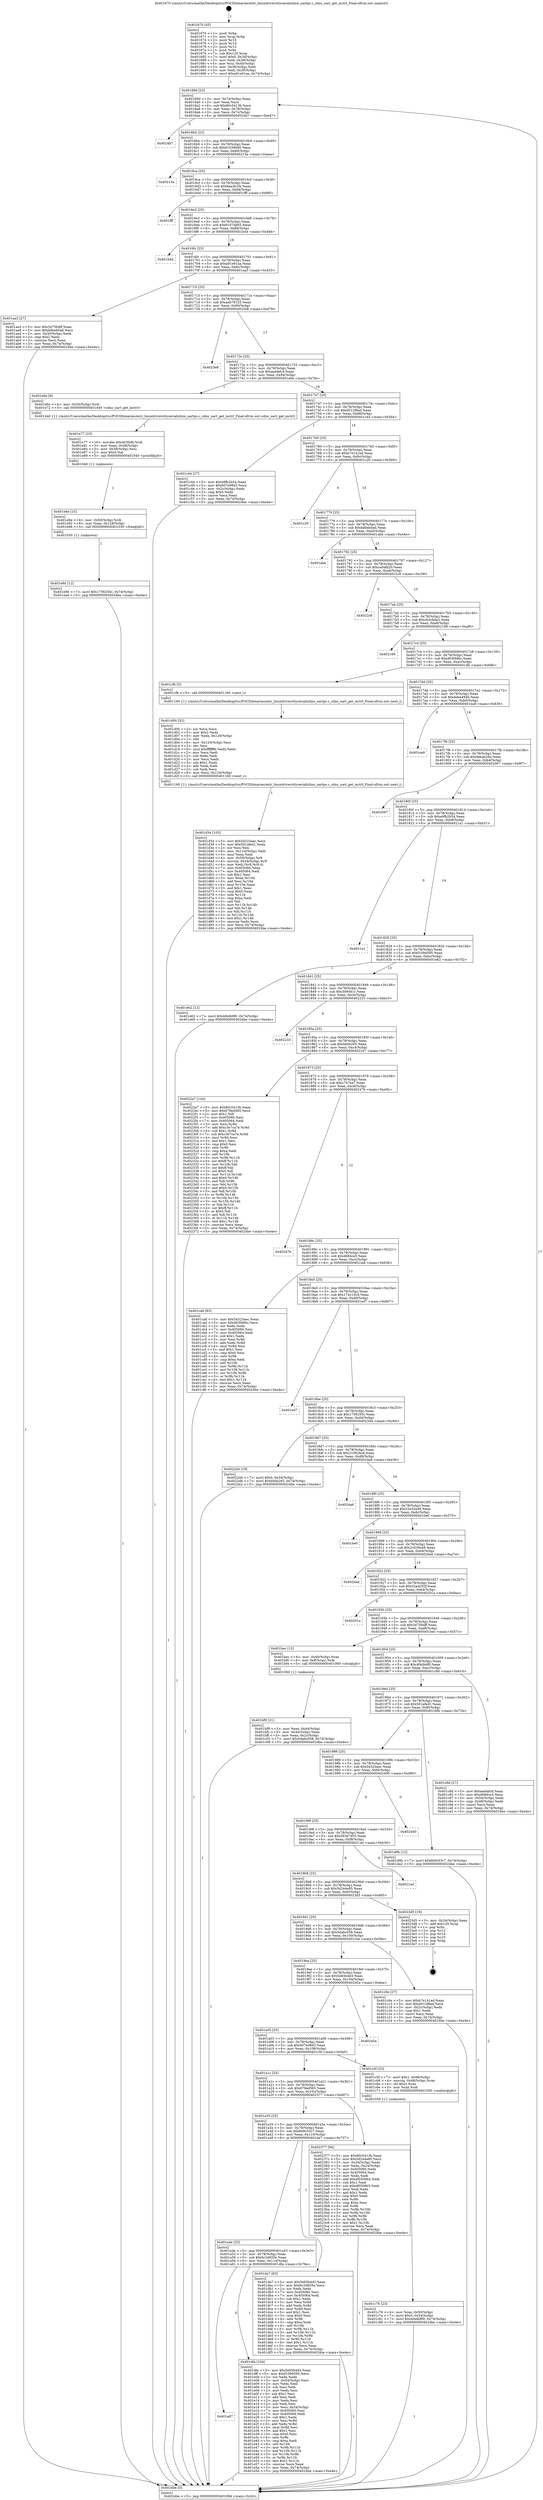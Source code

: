 digraph "0x401670" {
  label = "0x401670 (/mnt/c/Users/mathe/Desktop/tcc/POCII/binaries/extr_linuxdriversttyserialxilinx_uartps.c_cdns_uart_get_mctrl_Final-ollvm.out::main(0))"
  labelloc = "t"
  node[shape=record]

  Entry [label="",width=0.3,height=0.3,shape=circle,fillcolor=black,style=filled]
  "0x40169d" [label="{
     0x40169d [23]\l
     | [instrs]\l
     &nbsp;&nbsp;0x40169d \<+3\>: mov -0x74(%rbp),%eax\l
     &nbsp;&nbsp;0x4016a0 \<+2\>: mov %eax,%ecx\l
     &nbsp;&nbsp;0x4016a2 \<+6\>: sub $0x80c5413b,%ecx\l
     &nbsp;&nbsp;0x4016a8 \<+3\>: mov %eax,-0x78(%rbp)\l
     &nbsp;&nbsp;0x4016ab \<+3\>: mov %ecx,-0x7c(%rbp)\l
     &nbsp;&nbsp;0x4016ae \<+6\>: je 00000000004024b7 \<main+0xe47\>\l
  }"]
  "0x4024b7" [label="{
     0x4024b7\l
  }", style=dashed]
  "0x4016b4" [label="{
     0x4016b4 [22]\l
     | [instrs]\l
     &nbsp;&nbsp;0x4016b4 \<+5\>: jmp 00000000004016b9 \<main+0x49\>\l
     &nbsp;&nbsp;0x4016b9 \<+3\>: mov -0x78(%rbp),%eax\l
     &nbsp;&nbsp;0x4016bc \<+5\>: sub $0x810390d0,%eax\l
     &nbsp;&nbsp;0x4016c1 \<+3\>: mov %eax,-0x80(%rbp)\l
     &nbsp;&nbsp;0x4016c4 \<+6\>: je 000000000040215a \<main+0xaea\>\l
  }"]
  Exit [label="",width=0.3,height=0.3,shape=circle,fillcolor=black,style=filled,peripheries=2]
  "0x40215a" [label="{
     0x40215a\l
  }", style=dashed]
  "0x4016ca" [label="{
     0x4016ca [25]\l
     | [instrs]\l
     &nbsp;&nbsp;0x4016ca \<+5\>: jmp 00000000004016cf \<main+0x5f\>\l
     &nbsp;&nbsp;0x4016cf \<+3\>: mov -0x78(%rbp),%eax\l
     &nbsp;&nbsp;0x4016d2 \<+5\>: sub $0x8aa3b1fe,%eax\l
     &nbsp;&nbsp;0x4016d7 \<+6\>: mov %eax,-0x84(%rbp)\l
     &nbsp;&nbsp;0x4016dd \<+6\>: je 0000000000401fff \<main+0x98f\>\l
  }"]
  "0x401e9d" [label="{
     0x401e9d [12]\l
     | [instrs]\l
     &nbsp;&nbsp;0x401e9d \<+7\>: movl $0x1756250c,-0x74(%rbp)\l
     &nbsp;&nbsp;0x401ea4 \<+5\>: jmp 00000000004024be \<main+0xe4e\>\l
  }"]
  "0x401fff" [label="{
     0x401fff\l
  }", style=dashed]
  "0x4016e3" [label="{
     0x4016e3 [25]\l
     | [instrs]\l
     &nbsp;&nbsp;0x4016e3 \<+5\>: jmp 00000000004016e8 \<main+0x78\>\l
     &nbsp;&nbsp;0x4016e8 \<+3\>: mov -0x78(%rbp),%eax\l
     &nbsp;&nbsp;0x4016eb \<+5\>: sub $0x9107db65,%eax\l
     &nbsp;&nbsp;0x4016f0 \<+6\>: mov %eax,-0x88(%rbp)\l
     &nbsp;&nbsp;0x4016f6 \<+6\>: je 0000000000401b44 \<main+0x4d4\>\l
  }"]
  "0x401e8e" [label="{
     0x401e8e [15]\l
     | [instrs]\l
     &nbsp;&nbsp;0x401e8e \<+4\>: mov -0x50(%rbp),%rdi\l
     &nbsp;&nbsp;0x401e92 \<+6\>: mov %eax,-0x128(%rbp)\l
     &nbsp;&nbsp;0x401e98 \<+5\>: call 0000000000401030 \<free@plt\>\l
     | [calls]\l
     &nbsp;&nbsp;0x401030 \{1\} (unknown)\l
  }"]
  "0x401b44" [label="{
     0x401b44\l
  }", style=dashed]
  "0x4016fc" [label="{
     0x4016fc [25]\l
     | [instrs]\l
     &nbsp;&nbsp;0x4016fc \<+5\>: jmp 0000000000401701 \<main+0x91\>\l
     &nbsp;&nbsp;0x401701 \<+3\>: mov -0x78(%rbp),%eax\l
     &nbsp;&nbsp;0x401704 \<+5\>: sub $0xa91e91aa,%eax\l
     &nbsp;&nbsp;0x401709 \<+6\>: mov %eax,-0x8c(%rbp)\l
     &nbsp;&nbsp;0x40170f \<+6\>: je 0000000000401aa3 \<main+0x433\>\l
  }"]
  "0x401e77" [label="{
     0x401e77 [23]\l
     | [instrs]\l
     &nbsp;&nbsp;0x401e77 \<+10\>: movabs $0x4030d6,%rdi\l
     &nbsp;&nbsp;0x401e81 \<+3\>: mov %eax,-0x58(%rbp)\l
     &nbsp;&nbsp;0x401e84 \<+3\>: mov -0x58(%rbp),%esi\l
     &nbsp;&nbsp;0x401e87 \<+2\>: mov $0x0,%al\l
     &nbsp;&nbsp;0x401e89 \<+5\>: call 0000000000401040 \<printf@plt\>\l
     | [calls]\l
     &nbsp;&nbsp;0x401040 \{1\} (unknown)\l
  }"]
  "0x401aa3" [label="{
     0x401aa3 [27]\l
     | [instrs]\l
     &nbsp;&nbsp;0x401aa3 \<+5\>: mov $0x347564ff,%eax\l
     &nbsp;&nbsp;0x401aa8 \<+5\>: mov $0xbdbeb0ad,%ecx\l
     &nbsp;&nbsp;0x401aad \<+3\>: mov -0x30(%rbp),%edx\l
     &nbsp;&nbsp;0x401ab0 \<+3\>: cmp $0x2,%edx\l
     &nbsp;&nbsp;0x401ab3 \<+3\>: cmovne %ecx,%eax\l
     &nbsp;&nbsp;0x401ab6 \<+3\>: mov %eax,-0x74(%rbp)\l
     &nbsp;&nbsp;0x401ab9 \<+5\>: jmp 00000000004024be \<main+0xe4e\>\l
  }"]
  "0x401715" [label="{
     0x401715 [25]\l
     | [instrs]\l
     &nbsp;&nbsp;0x401715 \<+5\>: jmp 000000000040171a \<main+0xaa\>\l
     &nbsp;&nbsp;0x40171a \<+3\>: mov -0x78(%rbp),%eax\l
     &nbsp;&nbsp;0x40171d \<+5\>: sub $0xaeb79125,%eax\l
     &nbsp;&nbsp;0x401722 \<+6\>: mov %eax,-0x90(%rbp)\l
     &nbsp;&nbsp;0x401728 \<+6\>: je 00000000004023e8 \<main+0xd78\>\l
  }"]
  "0x4024be" [label="{
     0x4024be [5]\l
     | [instrs]\l
     &nbsp;&nbsp;0x4024be \<+5\>: jmp 000000000040169d \<main+0x2d\>\l
  }"]
  "0x401670" [label="{
     0x401670 [45]\l
     | [instrs]\l
     &nbsp;&nbsp;0x401670 \<+1\>: push %rbp\l
     &nbsp;&nbsp;0x401671 \<+3\>: mov %rsp,%rbp\l
     &nbsp;&nbsp;0x401674 \<+2\>: push %r15\l
     &nbsp;&nbsp;0x401676 \<+2\>: push %r14\l
     &nbsp;&nbsp;0x401678 \<+2\>: push %r12\l
     &nbsp;&nbsp;0x40167a \<+1\>: push %rbx\l
     &nbsp;&nbsp;0x40167b \<+7\>: sub $0x120,%rsp\l
     &nbsp;&nbsp;0x401682 \<+7\>: movl $0x0,-0x34(%rbp)\l
     &nbsp;&nbsp;0x401689 \<+3\>: mov %edi,-0x38(%rbp)\l
     &nbsp;&nbsp;0x40168c \<+4\>: mov %rsi,-0x40(%rbp)\l
     &nbsp;&nbsp;0x401690 \<+3\>: mov -0x38(%rbp),%edi\l
     &nbsp;&nbsp;0x401693 \<+3\>: mov %edi,-0x30(%rbp)\l
     &nbsp;&nbsp;0x401696 \<+7\>: movl $0xa91e91aa,-0x74(%rbp)\l
  }"]
  "0x401a67" [label="{
     0x401a67\l
  }", style=dashed]
  "0x4023e8" [label="{
     0x4023e8\l
  }", style=dashed]
  "0x40172e" [label="{
     0x40172e [25]\l
     | [instrs]\l
     &nbsp;&nbsp;0x40172e \<+5\>: jmp 0000000000401733 \<main+0xc3\>\l
     &nbsp;&nbsp;0x401733 \<+3\>: mov -0x78(%rbp),%eax\l
     &nbsp;&nbsp;0x401736 \<+5\>: sub $0xaeefafcd,%eax\l
     &nbsp;&nbsp;0x40173b \<+6\>: mov %eax,-0x94(%rbp)\l
     &nbsp;&nbsp;0x401741 \<+6\>: je 0000000000401e6e \<main+0x7fe\>\l
  }"]
  "0x401dfa" [label="{
     0x401dfa [104]\l
     | [instrs]\l
     &nbsp;&nbsp;0x401dfa \<+5\>: mov $0x5e93b4d3,%eax\l
     &nbsp;&nbsp;0x401dff \<+5\>: mov $0xf1094595,%ecx\l
     &nbsp;&nbsp;0x401e04 \<+2\>: xor %edx,%edx\l
     &nbsp;&nbsp;0x401e06 \<+3\>: mov -0x54(%rbp),%esi\l
     &nbsp;&nbsp;0x401e09 \<+2\>: mov %edx,%edi\l
     &nbsp;&nbsp;0x401e0b \<+2\>: sub %esi,%edi\l
     &nbsp;&nbsp;0x401e0d \<+2\>: mov %edx,%esi\l
     &nbsp;&nbsp;0x401e0f \<+3\>: sub $0x1,%esi\l
     &nbsp;&nbsp;0x401e12 \<+2\>: add %esi,%edi\l
     &nbsp;&nbsp;0x401e14 \<+2\>: mov %edx,%esi\l
     &nbsp;&nbsp;0x401e16 \<+2\>: sub %edi,%esi\l
     &nbsp;&nbsp;0x401e18 \<+3\>: mov %esi,-0x54(%rbp)\l
     &nbsp;&nbsp;0x401e1b \<+7\>: mov 0x405060,%esi\l
     &nbsp;&nbsp;0x401e22 \<+7\>: mov 0x405064,%edi\l
     &nbsp;&nbsp;0x401e29 \<+3\>: sub $0x1,%edx\l
     &nbsp;&nbsp;0x401e2c \<+3\>: mov %esi,%r8d\l
     &nbsp;&nbsp;0x401e2f \<+3\>: add %edx,%r8d\l
     &nbsp;&nbsp;0x401e32 \<+4\>: imul %r8d,%esi\l
     &nbsp;&nbsp;0x401e36 \<+3\>: and $0x1,%esi\l
     &nbsp;&nbsp;0x401e39 \<+3\>: cmp $0x0,%esi\l
     &nbsp;&nbsp;0x401e3c \<+4\>: sete %r9b\l
     &nbsp;&nbsp;0x401e40 \<+3\>: cmp $0xa,%edi\l
     &nbsp;&nbsp;0x401e43 \<+4\>: setl %r10b\l
     &nbsp;&nbsp;0x401e47 \<+3\>: mov %r9b,%r11b\l
     &nbsp;&nbsp;0x401e4a \<+3\>: and %r10b,%r11b\l
     &nbsp;&nbsp;0x401e4d \<+3\>: xor %r10b,%r9b\l
     &nbsp;&nbsp;0x401e50 \<+3\>: or %r9b,%r11b\l
     &nbsp;&nbsp;0x401e53 \<+4\>: test $0x1,%r11b\l
     &nbsp;&nbsp;0x401e57 \<+3\>: cmovne %ecx,%eax\l
     &nbsp;&nbsp;0x401e5a \<+3\>: mov %eax,-0x74(%rbp)\l
     &nbsp;&nbsp;0x401e5d \<+5\>: jmp 00000000004024be \<main+0xe4e\>\l
  }"]
  "0x401e6e" [label="{
     0x401e6e [9]\l
     | [instrs]\l
     &nbsp;&nbsp;0x401e6e \<+4\>: mov -0x50(%rbp),%rdi\l
     &nbsp;&nbsp;0x401e72 \<+5\>: call 0000000000401440 \<cdns_uart_get_mctrl\>\l
     | [calls]\l
     &nbsp;&nbsp;0x401440 \{1\} (/mnt/c/Users/mathe/Desktop/tcc/POCII/binaries/extr_linuxdriversttyserialxilinx_uartps.c_cdns_uart_get_mctrl_Final-ollvm.out::cdns_uart_get_mctrl)\l
  }"]
  "0x401747" [label="{
     0x401747 [25]\l
     | [instrs]\l
     &nbsp;&nbsp;0x401747 \<+5\>: jmp 000000000040174c \<main+0xdc\>\l
     &nbsp;&nbsp;0x40174c \<+3\>: mov -0x78(%rbp),%eax\l
     &nbsp;&nbsp;0x40174f \<+5\>: sub $0xb012f8ad,%eax\l
     &nbsp;&nbsp;0x401754 \<+6\>: mov %eax,-0x98(%rbp)\l
     &nbsp;&nbsp;0x40175a \<+6\>: je 0000000000401c44 \<main+0x5d4\>\l
  }"]
  "0x401a4e" [label="{
     0x401a4e [25]\l
     | [instrs]\l
     &nbsp;&nbsp;0x401a4e \<+5\>: jmp 0000000000401a53 \<main+0x3e3\>\l
     &nbsp;&nbsp;0x401a53 \<+3\>: mov -0x78(%rbp),%eax\l
     &nbsp;&nbsp;0x401a56 \<+5\>: sub $0x6c2d655e,%eax\l
     &nbsp;&nbsp;0x401a5b \<+6\>: mov %eax,-0x114(%rbp)\l
     &nbsp;&nbsp;0x401a61 \<+6\>: je 0000000000401dfa \<main+0x78a\>\l
  }"]
  "0x401c44" [label="{
     0x401c44 [27]\l
     | [instrs]\l
     &nbsp;&nbsp;0x401c44 \<+5\>: mov $0xe9fb2b54,%eax\l
     &nbsp;&nbsp;0x401c49 \<+5\>: mov $0x607e08d3,%ecx\l
     &nbsp;&nbsp;0x401c4e \<+3\>: mov -0x2c(%rbp),%edx\l
     &nbsp;&nbsp;0x401c51 \<+3\>: cmp $0x0,%edx\l
     &nbsp;&nbsp;0x401c54 \<+3\>: cmove %ecx,%eax\l
     &nbsp;&nbsp;0x401c57 \<+3\>: mov %eax,-0x74(%rbp)\l
     &nbsp;&nbsp;0x401c5a \<+5\>: jmp 00000000004024be \<main+0xe4e\>\l
  }"]
  "0x401760" [label="{
     0x401760 [25]\l
     | [instrs]\l
     &nbsp;&nbsp;0x401760 \<+5\>: jmp 0000000000401765 \<main+0xf5\>\l
     &nbsp;&nbsp;0x401765 \<+3\>: mov -0x78(%rbp),%eax\l
     &nbsp;&nbsp;0x401768 \<+5\>: sub $0xb7e141ed,%eax\l
     &nbsp;&nbsp;0x40176d \<+6\>: mov %eax,-0x9c(%rbp)\l
     &nbsp;&nbsp;0x401773 \<+6\>: je 0000000000401c29 \<main+0x5b9\>\l
  }"]
  "0x401da7" [label="{
     0x401da7 [83]\l
     | [instrs]\l
     &nbsp;&nbsp;0x401da7 \<+5\>: mov $0x5e93b4d3,%eax\l
     &nbsp;&nbsp;0x401dac \<+5\>: mov $0x6c2d655e,%ecx\l
     &nbsp;&nbsp;0x401db1 \<+2\>: xor %edx,%edx\l
     &nbsp;&nbsp;0x401db3 \<+7\>: mov 0x405060,%esi\l
     &nbsp;&nbsp;0x401dba \<+7\>: mov 0x405064,%edi\l
     &nbsp;&nbsp;0x401dc1 \<+3\>: sub $0x1,%edx\l
     &nbsp;&nbsp;0x401dc4 \<+3\>: mov %esi,%r8d\l
     &nbsp;&nbsp;0x401dc7 \<+3\>: add %edx,%r8d\l
     &nbsp;&nbsp;0x401dca \<+4\>: imul %r8d,%esi\l
     &nbsp;&nbsp;0x401dce \<+3\>: and $0x1,%esi\l
     &nbsp;&nbsp;0x401dd1 \<+3\>: cmp $0x0,%esi\l
     &nbsp;&nbsp;0x401dd4 \<+4\>: sete %r9b\l
     &nbsp;&nbsp;0x401dd8 \<+3\>: cmp $0xa,%edi\l
     &nbsp;&nbsp;0x401ddb \<+4\>: setl %r10b\l
     &nbsp;&nbsp;0x401ddf \<+3\>: mov %r9b,%r11b\l
     &nbsp;&nbsp;0x401de2 \<+3\>: and %r10b,%r11b\l
     &nbsp;&nbsp;0x401de5 \<+3\>: xor %r10b,%r9b\l
     &nbsp;&nbsp;0x401de8 \<+3\>: or %r9b,%r11b\l
     &nbsp;&nbsp;0x401deb \<+4\>: test $0x1,%r11b\l
     &nbsp;&nbsp;0x401def \<+3\>: cmovne %ecx,%eax\l
     &nbsp;&nbsp;0x401df2 \<+3\>: mov %eax,-0x74(%rbp)\l
     &nbsp;&nbsp;0x401df5 \<+5\>: jmp 00000000004024be \<main+0xe4e\>\l
  }"]
  "0x401c29" [label="{
     0x401c29\l
  }", style=dashed]
  "0x401779" [label="{
     0x401779 [25]\l
     | [instrs]\l
     &nbsp;&nbsp;0x401779 \<+5\>: jmp 000000000040177e \<main+0x10e\>\l
     &nbsp;&nbsp;0x40177e \<+3\>: mov -0x78(%rbp),%eax\l
     &nbsp;&nbsp;0x401781 \<+5\>: sub $0xbdbeb0ad,%eax\l
     &nbsp;&nbsp;0x401786 \<+6\>: mov %eax,-0xa0(%rbp)\l
     &nbsp;&nbsp;0x40178c \<+6\>: je 0000000000401abe \<main+0x44e\>\l
  }"]
  "0x401a35" [label="{
     0x401a35 [25]\l
     | [instrs]\l
     &nbsp;&nbsp;0x401a35 \<+5\>: jmp 0000000000401a3a \<main+0x3ca\>\l
     &nbsp;&nbsp;0x401a3a \<+3\>: mov -0x78(%rbp),%eax\l
     &nbsp;&nbsp;0x401a3d \<+5\>: sub $0x6b9c53c7,%eax\l
     &nbsp;&nbsp;0x401a42 \<+6\>: mov %eax,-0x110(%rbp)\l
     &nbsp;&nbsp;0x401a48 \<+6\>: je 0000000000401da7 \<main+0x737\>\l
  }"]
  "0x401abe" [label="{
     0x401abe\l
  }", style=dashed]
  "0x401792" [label="{
     0x401792 [25]\l
     | [instrs]\l
     &nbsp;&nbsp;0x401792 \<+5\>: jmp 0000000000401797 \<main+0x127\>\l
     &nbsp;&nbsp;0x401797 \<+3\>: mov -0x78(%rbp),%eax\l
     &nbsp;&nbsp;0x40179a \<+5\>: sub $0xca0afb20,%eax\l
     &nbsp;&nbsp;0x40179f \<+6\>: mov %eax,-0xa4(%rbp)\l
     &nbsp;&nbsp;0x4017a5 \<+6\>: je 00000000004022c8 \<main+0xc58\>\l
  }"]
  "0x402377" [label="{
     0x402377 [94]\l
     | [instrs]\l
     &nbsp;&nbsp;0x402377 \<+5\>: mov $0x80c5413b,%eax\l
     &nbsp;&nbsp;0x40237c \<+5\>: mov $0x5d244e85,%ecx\l
     &nbsp;&nbsp;0x402381 \<+3\>: mov -0x34(%rbp),%edx\l
     &nbsp;&nbsp;0x402384 \<+3\>: mov %edx,-0x24(%rbp)\l
     &nbsp;&nbsp;0x402387 \<+7\>: mov 0x405060,%edx\l
     &nbsp;&nbsp;0x40238e \<+7\>: mov 0x405064,%esi\l
     &nbsp;&nbsp;0x402395 \<+2\>: mov %edx,%edi\l
     &nbsp;&nbsp;0x402397 \<+6\>: add $0xef0509b5,%edi\l
     &nbsp;&nbsp;0x40239d \<+3\>: sub $0x1,%edi\l
     &nbsp;&nbsp;0x4023a0 \<+6\>: sub $0xef0509b5,%edi\l
     &nbsp;&nbsp;0x4023a6 \<+3\>: imul %edi,%edx\l
     &nbsp;&nbsp;0x4023a9 \<+3\>: and $0x1,%edx\l
     &nbsp;&nbsp;0x4023ac \<+3\>: cmp $0x0,%edx\l
     &nbsp;&nbsp;0x4023af \<+4\>: sete %r8b\l
     &nbsp;&nbsp;0x4023b3 \<+3\>: cmp $0xa,%esi\l
     &nbsp;&nbsp;0x4023b6 \<+4\>: setl %r9b\l
     &nbsp;&nbsp;0x4023ba \<+3\>: mov %r8b,%r10b\l
     &nbsp;&nbsp;0x4023bd \<+3\>: and %r9b,%r10b\l
     &nbsp;&nbsp;0x4023c0 \<+3\>: xor %r9b,%r8b\l
     &nbsp;&nbsp;0x4023c3 \<+3\>: or %r8b,%r10b\l
     &nbsp;&nbsp;0x4023c6 \<+4\>: test $0x1,%r10b\l
     &nbsp;&nbsp;0x4023ca \<+3\>: cmovne %ecx,%eax\l
     &nbsp;&nbsp;0x4023cd \<+3\>: mov %eax,-0x74(%rbp)\l
     &nbsp;&nbsp;0x4023d0 \<+5\>: jmp 00000000004024be \<main+0xe4e\>\l
  }"]
  "0x4022c8" [label="{
     0x4022c8\l
  }", style=dashed]
  "0x4017ab" [label="{
     0x4017ab [25]\l
     | [instrs]\l
     &nbsp;&nbsp;0x4017ab \<+5\>: jmp 00000000004017b0 \<main+0x140\>\l
     &nbsp;&nbsp;0x4017b0 \<+3\>: mov -0x78(%rbp),%eax\l
     &nbsp;&nbsp;0x4017b3 \<+5\>: sub $0xcb3cbda3,%eax\l
     &nbsp;&nbsp;0x4017b8 \<+6\>: mov %eax,-0xa8(%rbp)\l
     &nbsp;&nbsp;0x4017be \<+6\>: je 0000000000402166 \<main+0xaf6\>\l
  }"]
  "0x401d34" [label="{
     0x401d34 [103]\l
     | [instrs]\l
     &nbsp;&nbsp;0x401d34 \<+5\>: mov $0x54323aec,%ecx\l
     &nbsp;&nbsp;0x401d39 \<+5\>: mov $0x501afed1,%edx\l
     &nbsp;&nbsp;0x401d3e \<+2\>: xor %esi,%esi\l
     &nbsp;&nbsp;0x401d40 \<+6\>: mov -0x124(%rbp),%edi\l
     &nbsp;&nbsp;0x401d46 \<+3\>: imul %eax,%edi\l
     &nbsp;&nbsp;0x401d49 \<+4\>: mov -0x50(%rbp),%r8\l
     &nbsp;&nbsp;0x401d4d \<+4\>: movslq -0x54(%rbp),%r9\l
     &nbsp;&nbsp;0x401d51 \<+4\>: mov %edi,(%r8,%r9,4)\l
     &nbsp;&nbsp;0x401d55 \<+7\>: mov 0x405060,%eax\l
     &nbsp;&nbsp;0x401d5c \<+7\>: mov 0x405064,%edi\l
     &nbsp;&nbsp;0x401d63 \<+3\>: sub $0x1,%esi\l
     &nbsp;&nbsp;0x401d66 \<+3\>: mov %eax,%r10d\l
     &nbsp;&nbsp;0x401d69 \<+3\>: add %esi,%r10d\l
     &nbsp;&nbsp;0x401d6c \<+4\>: imul %r10d,%eax\l
     &nbsp;&nbsp;0x401d70 \<+3\>: and $0x1,%eax\l
     &nbsp;&nbsp;0x401d73 \<+3\>: cmp $0x0,%eax\l
     &nbsp;&nbsp;0x401d76 \<+4\>: sete %r11b\l
     &nbsp;&nbsp;0x401d7a \<+3\>: cmp $0xa,%edi\l
     &nbsp;&nbsp;0x401d7d \<+3\>: setl %bl\l
     &nbsp;&nbsp;0x401d80 \<+3\>: mov %r11b,%r14b\l
     &nbsp;&nbsp;0x401d83 \<+3\>: and %bl,%r14b\l
     &nbsp;&nbsp;0x401d86 \<+3\>: xor %bl,%r11b\l
     &nbsp;&nbsp;0x401d89 \<+3\>: or %r11b,%r14b\l
     &nbsp;&nbsp;0x401d8c \<+4\>: test $0x1,%r14b\l
     &nbsp;&nbsp;0x401d90 \<+3\>: cmovne %edx,%ecx\l
     &nbsp;&nbsp;0x401d93 \<+3\>: mov %ecx,-0x74(%rbp)\l
     &nbsp;&nbsp;0x401d96 \<+5\>: jmp 00000000004024be \<main+0xe4e\>\l
  }"]
  "0x402166" [label="{
     0x402166\l
  }", style=dashed]
  "0x4017c4" [label="{
     0x4017c4 [25]\l
     | [instrs]\l
     &nbsp;&nbsp;0x4017c4 \<+5\>: jmp 00000000004017c9 \<main+0x159\>\l
     &nbsp;&nbsp;0x4017c9 \<+3\>: mov -0x78(%rbp),%eax\l
     &nbsp;&nbsp;0x4017cc \<+5\>: sub $0xd63f48bc,%eax\l
     &nbsp;&nbsp;0x4017d1 \<+6\>: mov %eax,-0xac(%rbp)\l
     &nbsp;&nbsp;0x4017d7 \<+6\>: je 0000000000401cfb \<main+0x68b\>\l
  }"]
  "0x401d00" [label="{
     0x401d00 [52]\l
     | [instrs]\l
     &nbsp;&nbsp;0x401d00 \<+2\>: xor %ecx,%ecx\l
     &nbsp;&nbsp;0x401d02 \<+5\>: mov $0x2,%edx\l
     &nbsp;&nbsp;0x401d07 \<+6\>: mov %edx,-0x120(%rbp)\l
     &nbsp;&nbsp;0x401d0d \<+1\>: cltd\l
     &nbsp;&nbsp;0x401d0e \<+6\>: mov -0x120(%rbp),%esi\l
     &nbsp;&nbsp;0x401d14 \<+2\>: idiv %esi\l
     &nbsp;&nbsp;0x401d16 \<+6\>: imul $0xfffffffe,%edx,%edx\l
     &nbsp;&nbsp;0x401d1c \<+2\>: mov %ecx,%edi\l
     &nbsp;&nbsp;0x401d1e \<+2\>: sub %edx,%edi\l
     &nbsp;&nbsp;0x401d20 \<+2\>: mov %ecx,%edx\l
     &nbsp;&nbsp;0x401d22 \<+3\>: sub $0x1,%edx\l
     &nbsp;&nbsp;0x401d25 \<+2\>: add %edx,%edi\l
     &nbsp;&nbsp;0x401d27 \<+2\>: sub %edi,%ecx\l
     &nbsp;&nbsp;0x401d29 \<+6\>: mov %ecx,-0x124(%rbp)\l
     &nbsp;&nbsp;0x401d2f \<+5\>: call 0000000000401160 \<next_i\>\l
     | [calls]\l
     &nbsp;&nbsp;0x401160 \{1\} (/mnt/c/Users/mathe/Desktop/tcc/POCII/binaries/extr_linuxdriversttyserialxilinx_uartps.c_cdns_uart_get_mctrl_Final-ollvm.out::next_i)\l
  }"]
  "0x401cfb" [label="{
     0x401cfb [5]\l
     | [instrs]\l
     &nbsp;&nbsp;0x401cfb \<+5\>: call 0000000000401160 \<next_i\>\l
     | [calls]\l
     &nbsp;&nbsp;0x401160 \{1\} (/mnt/c/Users/mathe/Desktop/tcc/POCII/binaries/extr_linuxdriversttyserialxilinx_uartps.c_cdns_uart_get_mctrl_Final-ollvm.out::next_i)\l
  }"]
  "0x4017dd" [label="{
     0x4017dd [25]\l
     | [instrs]\l
     &nbsp;&nbsp;0x4017dd \<+5\>: jmp 00000000004017e2 \<main+0x172\>\l
     &nbsp;&nbsp;0x4017e2 \<+3\>: mov -0x78(%rbp),%eax\l
     &nbsp;&nbsp;0x4017e5 \<+5\>: sub $0xddee494b,%eax\l
     &nbsp;&nbsp;0x4017ea \<+6\>: mov %eax,-0xb0(%rbp)\l
     &nbsp;&nbsp;0x4017f0 \<+6\>: je 0000000000401ea9 \<main+0x839\>\l
  }"]
  "0x401c76" [label="{
     0x401c76 [23]\l
     | [instrs]\l
     &nbsp;&nbsp;0x401c76 \<+4\>: mov %rax,-0x50(%rbp)\l
     &nbsp;&nbsp;0x401c7a \<+7\>: movl $0x0,-0x54(%rbp)\l
     &nbsp;&nbsp;0x401c81 \<+7\>: movl $0x4f4db9f0,-0x74(%rbp)\l
     &nbsp;&nbsp;0x401c88 \<+5\>: jmp 00000000004024be \<main+0xe4e\>\l
  }"]
  "0x401ea9" [label="{
     0x401ea9\l
  }", style=dashed]
  "0x4017f6" [label="{
     0x4017f6 [25]\l
     | [instrs]\l
     &nbsp;&nbsp;0x4017f6 \<+5\>: jmp 00000000004017fb \<main+0x18b\>\l
     &nbsp;&nbsp;0x4017fb \<+3\>: mov -0x78(%rbp),%eax\l
     &nbsp;&nbsp;0x4017fe \<+5\>: sub $0xdeeab29a,%eax\l
     &nbsp;&nbsp;0x401803 \<+6\>: mov %eax,-0xb4(%rbp)\l
     &nbsp;&nbsp;0x401809 \<+6\>: je 0000000000402067 \<main+0x9f7\>\l
  }"]
  "0x401a1c" [label="{
     0x401a1c [25]\l
     | [instrs]\l
     &nbsp;&nbsp;0x401a1c \<+5\>: jmp 0000000000401a21 \<main+0x3b1\>\l
     &nbsp;&nbsp;0x401a21 \<+3\>: mov -0x78(%rbp),%eax\l
     &nbsp;&nbsp;0x401a24 \<+5\>: sub $0x679ed565,%eax\l
     &nbsp;&nbsp;0x401a29 \<+6\>: mov %eax,-0x10c(%rbp)\l
     &nbsp;&nbsp;0x401a2f \<+6\>: je 0000000000402377 \<main+0xd07\>\l
  }"]
  "0x402067" [label="{
     0x402067\l
  }", style=dashed]
  "0x40180f" [label="{
     0x40180f [25]\l
     | [instrs]\l
     &nbsp;&nbsp;0x40180f \<+5\>: jmp 0000000000401814 \<main+0x1a4\>\l
     &nbsp;&nbsp;0x401814 \<+3\>: mov -0x78(%rbp),%eax\l
     &nbsp;&nbsp;0x401817 \<+5\>: sub $0xe9fb2b54,%eax\l
     &nbsp;&nbsp;0x40181c \<+6\>: mov %eax,-0xb8(%rbp)\l
     &nbsp;&nbsp;0x401822 \<+6\>: je 00000000004021a1 \<main+0xb31\>\l
  }"]
  "0x401c5f" [label="{
     0x401c5f [23]\l
     | [instrs]\l
     &nbsp;&nbsp;0x401c5f \<+7\>: movl $0x1,-0x48(%rbp)\l
     &nbsp;&nbsp;0x401c66 \<+4\>: movslq -0x48(%rbp),%rax\l
     &nbsp;&nbsp;0x401c6a \<+4\>: shl $0x2,%rax\l
     &nbsp;&nbsp;0x401c6e \<+3\>: mov %rax,%rdi\l
     &nbsp;&nbsp;0x401c71 \<+5\>: call 0000000000401050 \<malloc@plt\>\l
     | [calls]\l
     &nbsp;&nbsp;0x401050 \{1\} (unknown)\l
  }"]
  "0x4021a1" [label="{
     0x4021a1\l
  }", style=dashed]
  "0x401828" [label="{
     0x401828 [25]\l
     | [instrs]\l
     &nbsp;&nbsp;0x401828 \<+5\>: jmp 000000000040182d \<main+0x1bd\>\l
     &nbsp;&nbsp;0x40182d \<+3\>: mov -0x78(%rbp),%eax\l
     &nbsp;&nbsp;0x401830 \<+5\>: sub $0xf1094595,%eax\l
     &nbsp;&nbsp;0x401835 \<+6\>: mov %eax,-0xbc(%rbp)\l
     &nbsp;&nbsp;0x40183b \<+6\>: je 0000000000401e62 \<main+0x7f2\>\l
  }"]
  "0x401a03" [label="{
     0x401a03 [25]\l
     | [instrs]\l
     &nbsp;&nbsp;0x401a03 \<+5\>: jmp 0000000000401a08 \<main+0x398\>\l
     &nbsp;&nbsp;0x401a08 \<+3\>: mov -0x78(%rbp),%eax\l
     &nbsp;&nbsp;0x401a0b \<+5\>: sub $0x607e08d3,%eax\l
     &nbsp;&nbsp;0x401a10 \<+6\>: mov %eax,-0x108(%rbp)\l
     &nbsp;&nbsp;0x401a16 \<+6\>: je 0000000000401c5f \<main+0x5ef\>\l
  }"]
  "0x401e62" [label="{
     0x401e62 [12]\l
     | [instrs]\l
     &nbsp;&nbsp;0x401e62 \<+7\>: movl $0x4f4db9f0,-0x74(%rbp)\l
     &nbsp;&nbsp;0x401e69 \<+5\>: jmp 00000000004024be \<main+0xe4e\>\l
  }"]
  "0x401841" [label="{
     0x401841 [25]\l
     | [instrs]\l
     &nbsp;&nbsp;0x401841 \<+5\>: jmp 0000000000401846 \<main+0x1d6\>\l
     &nbsp;&nbsp;0x401846 \<+3\>: mov -0x78(%rbp),%eax\l
     &nbsp;&nbsp;0x401849 \<+5\>: sub $0x309d41c,%eax\l
     &nbsp;&nbsp;0x40184e \<+6\>: mov %eax,-0xc0(%rbp)\l
     &nbsp;&nbsp;0x401854 \<+6\>: je 0000000000402233 \<main+0xbc3\>\l
  }"]
  "0x40245a" [label="{
     0x40245a\l
  }", style=dashed]
  "0x402233" [label="{
     0x402233\l
  }", style=dashed]
  "0x40185a" [label="{
     0x40185a [25]\l
     | [instrs]\l
     &nbsp;&nbsp;0x40185a \<+5\>: jmp 000000000040185f \<main+0x1ef\>\l
     &nbsp;&nbsp;0x40185f \<+3\>: mov -0x78(%rbp),%eax\l
     &nbsp;&nbsp;0x401862 \<+5\>: sub $0xbb0e265,%eax\l
     &nbsp;&nbsp;0x401867 \<+6\>: mov %eax,-0xc4(%rbp)\l
     &nbsp;&nbsp;0x40186d \<+6\>: je 00000000004022e7 \<main+0xc77\>\l
  }"]
  "0x4019ea" [label="{
     0x4019ea [25]\l
     | [instrs]\l
     &nbsp;&nbsp;0x4019ea \<+5\>: jmp 00000000004019ef \<main+0x37f\>\l
     &nbsp;&nbsp;0x4019ef \<+3\>: mov -0x78(%rbp),%eax\l
     &nbsp;&nbsp;0x4019f2 \<+5\>: sub $0x5e93b4d3,%eax\l
     &nbsp;&nbsp;0x4019f7 \<+6\>: mov %eax,-0x104(%rbp)\l
     &nbsp;&nbsp;0x4019fd \<+6\>: je 000000000040245a \<main+0xdea\>\l
  }"]
  "0x4022e7" [label="{
     0x4022e7 [144]\l
     | [instrs]\l
     &nbsp;&nbsp;0x4022e7 \<+5\>: mov $0x80c5413b,%eax\l
     &nbsp;&nbsp;0x4022ec \<+5\>: mov $0x679ed565,%ecx\l
     &nbsp;&nbsp;0x4022f1 \<+2\>: mov $0x1,%dl\l
     &nbsp;&nbsp;0x4022f3 \<+7\>: mov 0x405060,%esi\l
     &nbsp;&nbsp;0x4022fa \<+7\>: mov 0x405064,%edi\l
     &nbsp;&nbsp;0x402301 \<+3\>: mov %esi,%r8d\l
     &nbsp;&nbsp;0x402304 \<+7\>: add $0xc3e7ca7e,%r8d\l
     &nbsp;&nbsp;0x40230b \<+4\>: sub $0x1,%r8d\l
     &nbsp;&nbsp;0x40230f \<+7\>: sub $0xc3e7ca7e,%r8d\l
     &nbsp;&nbsp;0x402316 \<+4\>: imul %r8d,%esi\l
     &nbsp;&nbsp;0x40231a \<+3\>: and $0x1,%esi\l
     &nbsp;&nbsp;0x40231d \<+3\>: cmp $0x0,%esi\l
     &nbsp;&nbsp;0x402320 \<+4\>: sete %r9b\l
     &nbsp;&nbsp;0x402324 \<+3\>: cmp $0xa,%edi\l
     &nbsp;&nbsp;0x402327 \<+4\>: setl %r10b\l
     &nbsp;&nbsp;0x40232b \<+3\>: mov %r9b,%r11b\l
     &nbsp;&nbsp;0x40232e \<+4\>: xor $0xff,%r11b\l
     &nbsp;&nbsp;0x402332 \<+3\>: mov %r10b,%bl\l
     &nbsp;&nbsp;0x402335 \<+3\>: xor $0xff,%bl\l
     &nbsp;&nbsp;0x402338 \<+3\>: xor $0x0,%dl\l
     &nbsp;&nbsp;0x40233b \<+3\>: mov %r11b,%r14b\l
     &nbsp;&nbsp;0x40233e \<+4\>: and $0x0,%r14b\l
     &nbsp;&nbsp;0x402342 \<+3\>: and %dl,%r9b\l
     &nbsp;&nbsp;0x402345 \<+3\>: mov %bl,%r15b\l
     &nbsp;&nbsp;0x402348 \<+4\>: and $0x0,%r15b\l
     &nbsp;&nbsp;0x40234c \<+3\>: and %dl,%r10b\l
     &nbsp;&nbsp;0x40234f \<+3\>: or %r9b,%r14b\l
     &nbsp;&nbsp;0x402352 \<+3\>: or %r10b,%r15b\l
     &nbsp;&nbsp;0x402355 \<+3\>: xor %r15b,%r14b\l
     &nbsp;&nbsp;0x402358 \<+3\>: or %bl,%r11b\l
     &nbsp;&nbsp;0x40235b \<+4\>: xor $0xff,%r11b\l
     &nbsp;&nbsp;0x40235f \<+3\>: or $0x0,%dl\l
     &nbsp;&nbsp;0x402362 \<+3\>: and %dl,%r11b\l
     &nbsp;&nbsp;0x402365 \<+3\>: or %r11b,%r14b\l
     &nbsp;&nbsp;0x402368 \<+4\>: test $0x1,%r14b\l
     &nbsp;&nbsp;0x40236c \<+3\>: cmovne %ecx,%eax\l
     &nbsp;&nbsp;0x40236f \<+3\>: mov %eax,-0x74(%rbp)\l
     &nbsp;&nbsp;0x402372 \<+5\>: jmp 00000000004024be \<main+0xe4e\>\l
  }"]
  "0x401873" [label="{
     0x401873 [25]\l
     | [instrs]\l
     &nbsp;&nbsp;0x401873 \<+5\>: jmp 0000000000401878 \<main+0x208\>\l
     &nbsp;&nbsp;0x401878 \<+3\>: mov -0x78(%rbp),%eax\l
     &nbsp;&nbsp;0x40187b \<+5\>: sub $0xc747ea7,%eax\l
     &nbsp;&nbsp;0x401880 \<+6\>: mov %eax,-0xc8(%rbp)\l
     &nbsp;&nbsp;0x401886 \<+6\>: je 000000000040247b \<main+0xe0b\>\l
  }"]
  "0x401c0e" [label="{
     0x401c0e [27]\l
     | [instrs]\l
     &nbsp;&nbsp;0x401c0e \<+5\>: mov $0xb7e141ed,%eax\l
     &nbsp;&nbsp;0x401c13 \<+5\>: mov $0xb012f8ad,%ecx\l
     &nbsp;&nbsp;0x401c18 \<+3\>: mov -0x2c(%rbp),%edx\l
     &nbsp;&nbsp;0x401c1b \<+3\>: cmp $0x1,%edx\l
     &nbsp;&nbsp;0x401c1e \<+3\>: cmovl %ecx,%eax\l
     &nbsp;&nbsp;0x401c21 \<+3\>: mov %eax,-0x74(%rbp)\l
     &nbsp;&nbsp;0x401c24 \<+5\>: jmp 00000000004024be \<main+0xe4e\>\l
  }"]
  "0x40247b" [label="{
     0x40247b\l
  }", style=dashed]
  "0x40188c" [label="{
     0x40188c [25]\l
     | [instrs]\l
     &nbsp;&nbsp;0x40188c \<+5\>: jmp 0000000000401891 \<main+0x221\>\l
     &nbsp;&nbsp;0x401891 \<+3\>: mov -0x78(%rbp),%eax\l
     &nbsp;&nbsp;0x401894 \<+5\>: sub $0xd684ce3,%eax\l
     &nbsp;&nbsp;0x401899 \<+6\>: mov %eax,-0xcc(%rbp)\l
     &nbsp;&nbsp;0x40189f \<+6\>: je 0000000000401ca8 \<main+0x638\>\l
  }"]
  "0x4019d1" [label="{
     0x4019d1 [25]\l
     | [instrs]\l
     &nbsp;&nbsp;0x4019d1 \<+5\>: jmp 00000000004019d6 \<main+0x366\>\l
     &nbsp;&nbsp;0x4019d6 \<+3\>: mov -0x78(%rbp),%eax\l
     &nbsp;&nbsp;0x4019d9 \<+5\>: sub $0x5dabc058,%eax\l
     &nbsp;&nbsp;0x4019de \<+6\>: mov %eax,-0x100(%rbp)\l
     &nbsp;&nbsp;0x4019e4 \<+6\>: je 0000000000401c0e \<main+0x59e\>\l
  }"]
  "0x401ca8" [label="{
     0x401ca8 [83]\l
     | [instrs]\l
     &nbsp;&nbsp;0x401ca8 \<+5\>: mov $0x54323aec,%eax\l
     &nbsp;&nbsp;0x401cad \<+5\>: mov $0xd63f48bc,%ecx\l
     &nbsp;&nbsp;0x401cb2 \<+2\>: xor %edx,%edx\l
     &nbsp;&nbsp;0x401cb4 \<+7\>: mov 0x405060,%esi\l
     &nbsp;&nbsp;0x401cbb \<+7\>: mov 0x405064,%edi\l
     &nbsp;&nbsp;0x401cc2 \<+3\>: sub $0x1,%edx\l
     &nbsp;&nbsp;0x401cc5 \<+3\>: mov %esi,%r8d\l
     &nbsp;&nbsp;0x401cc8 \<+3\>: add %edx,%r8d\l
     &nbsp;&nbsp;0x401ccb \<+4\>: imul %r8d,%esi\l
     &nbsp;&nbsp;0x401ccf \<+3\>: and $0x1,%esi\l
     &nbsp;&nbsp;0x401cd2 \<+3\>: cmp $0x0,%esi\l
     &nbsp;&nbsp;0x401cd5 \<+4\>: sete %r9b\l
     &nbsp;&nbsp;0x401cd9 \<+3\>: cmp $0xa,%edi\l
     &nbsp;&nbsp;0x401cdc \<+4\>: setl %r10b\l
     &nbsp;&nbsp;0x401ce0 \<+3\>: mov %r9b,%r11b\l
     &nbsp;&nbsp;0x401ce3 \<+3\>: and %r10b,%r11b\l
     &nbsp;&nbsp;0x401ce6 \<+3\>: xor %r10b,%r9b\l
     &nbsp;&nbsp;0x401ce9 \<+3\>: or %r9b,%r11b\l
     &nbsp;&nbsp;0x401cec \<+4\>: test $0x1,%r11b\l
     &nbsp;&nbsp;0x401cf0 \<+3\>: cmovne %ecx,%eax\l
     &nbsp;&nbsp;0x401cf3 \<+3\>: mov %eax,-0x74(%rbp)\l
     &nbsp;&nbsp;0x401cf6 \<+5\>: jmp 00000000004024be \<main+0xe4e\>\l
  }"]
  "0x4018a5" [label="{
     0x4018a5 [25]\l
     | [instrs]\l
     &nbsp;&nbsp;0x4018a5 \<+5\>: jmp 00000000004018aa \<main+0x23a\>\l
     &nbsp;&nbsp;0x4018aa \<+3\>: mov -0x78(%rbp),%eax\l
     &nbsp;&nbsp;0x4018ad \<+5\>: sub $0x174210c4,%eax\l
     &nbsp;&nbsp;0x4018b2 \<+6\>: mov %eax,-0xd0(%rbp)\l
     &nbsp;&nbsp;0x4018b8 \<+6\>: je 0000000000401ed7 \<main+0x867\>\l
  }"]
  "0x4023d5" [label="{
     0x4023d5 [19]\l
     | [instrs]\l
     &nbsp;&nbsp;0x4023d5 \<+3\>: mov -0x24(%rbp),%eax\l
     &nbsp;&nbsp;0x4023d8 \<+7\>: add $0x120,%rsp\l
     &nbsp;&nbsp;0x4023df \<+1\>: pop %rbx\l
     &nbsp;&nbsp;0x4023e0 \<+2\>: pop %r12\l
     &nbsp;&nbsp;0x4023e2 \<+2\>: pop %r14\l
     &nbsp;&nbsp;0x4023e4 \<+2\>: pop %r15\l
     &nbsp;&nbsp;0x4023e6 \<+1\>: pop %rbp\l
     &nbsp;&nbsp;0x4023e7 \<+1\>: ret\l
  }"]
  "0x401ed7" [label="{
     0x401ed7\l
  }", style=dashed]
  "0x4018be" [label="{
     0x4018be [25]\l
     | [instrs]\l
     &nbsp;&nbsp;0x4018be \<+5\>: jmp 00000000004018c3 \<main+0x253\>\l
     &nbsp;&nbsp;0x4018c3 \<+3\>: mov -0x78(%rbp),%eax\l
     &nbsp;&nbsp;0x4018c6 \<+5\>: sub $0x1756250c,%eax\l
     &nbsp;&nbsp;0x4018cb \<+6\>: mov %eax,-0xd4(%rbp)\l
     &nbsp;&nbsp;0x4018d1 \<+6\>: je 00000000004022d4 \<main+0xc64\>\l
  }"]
  "0x4019b8" [label="{
     0x4019b8 [25]\l
     | [instrs]\l
     &nbsp;&nbsp;0x4019b8 \<+5\>: jmp 00000000004019bd \<main+0x34d\>\l
     &nbsp;&nbsp;0x4019bd \<+3\>: mov -0x78(%rbp),%eax\l
     &nbsp;&nbsp;0x4019c0 \<+5\>: sub $0x5d244e85,%eax\l
     &nbsp;&nbsp;0x4019c5 \<+6\>: mov %eax,-0xfc(%rbp)\l
     &nbsp;&nbsp;0x4019cb \<+6\>: je 00000000004023d5 \<main+0xd65\>\l
  }"]
  "0x4022d4" [label="{
     0x4022d4 [19]\l
     | [instrs]\l
     &nbsp;&nbsp;0x4022d4 \<+7\>: movl $0x0,-0x34(%rbp)\l
     &nbsp;&nbsp;0x4022db \<+7\>: movl $0xbb0e265,-0x74(%rbp)\l
     &nbsp;&nbsp;0x4022e2 \<+5\>: jmp 00000000004024be \<main+0xe4e\>\l
  }"]
  "0x4018d7" [label="{
     0x4018d7 [25]\l
     | [instrs]\l
     &nbsp;&nbsp;0x4018d7 \<+5\>: jmp 00000000004018dc \<main+0x26c\>\l
     &nbsp;&nbsp;0x4018dc \<+3\>: mov -0x78(%rbp),%eax\l
     &nbsp;&nbsp;0x4018df \<+5\>: sub $0x21062bcd,%eax\l
     &nbsp;&nbsp;0x4018e4 \<+6\>: mov %eax,-0xd8(%rbp)\l
     &nbsp;&nbsp;0x4018ea \<+6\>: je 00000000004024a6 \<main+0xe36\>\l
  }"]
  "0x4021ad" [label="{
     0x4021ad\l
  }", style=dashed]
  "0x4024a6" [label="{
     0x4024a6\l
  }", style=dashed]
  "0x4018f0" [label="{
     0x4018f0 [25]\l
     | [instrs]\l
     &nbsp;&nbsp;0x4018f0 \<+5\>: jmp 00000000004018f5 \<main+0x285\>\l
     &nbsp;&nbsp;0x4018f5 \<+3\>: mov -0x78(%rbp),%eax\l
     &nbsp;&nbsp;0x4018f8 \<+5\>: sub $0x22e32e49,%eax\l
     &nbsp;&nbsp;0x4018fd \<+6\>: mov %eax,-0xdc(%rbp)\l
     &nbsp;&nbsp;0x401903 \<+6\>: je 0000000000401be0 \<main+0x570\>\l
  }"]
  "0x40199f" [label="{
     0x40199f [25]\l
     | [instrs]\l
     &nbsp;&nbsp;0x40199f \<+5\>: jmp 00000000004019a4 \<main+0x334\>\l
     &nbsp;&nbsp;0x4019a4 \<+3\>: mov -0x78(%rbp),%eax\l
     &nbsp;&nbsp;0x4019a7 \<+5\>: sub $0x593d7d53,%eax\l
     &nbsp;&nbsp;0x4019ac \<+6\>: mov %eax,-0xf8(%rbp)\l
     &nbsp;&nbsp;0x4019b2 \<+6\>: je 00000000004021ad \<main+0xb3d\>\l
  }"]
  "0x401be0" [label="{
     0x401be0\l
  }", style=dashed]
  "0x401909" [label="{
     0x401909 [25]\l
     | [instrs]\l
     &nbsp;&nbsp;0x401909 \<+5\>: jmp 000000000040190e \<main+0x29e\>\l
     &nbsp;&nbsp;0x40190e \<+3\>: mov -0x78(%rbp),%eax\l
     &nbsp;&nbsp;0x401911 \<+5\>: sub $0x2c039a48,%eax\l
     &nbsp;&nbsp;0x401916 \<+6\>: mov %eax,-0xe0(%rbp)\l
     &nbsp;&nbsp;0x40191c \<+6\>: je 00000000004020ed \<main+0xa7d\>\l
  }"]
  "0x402400" [label="{
     0x402400\l
  }", style=dashed]
  "0x4020ed" [label="{
     0x4020ed\l
  }", style=dashed]
  "0x401922" [label="{
     0x401922 [25]\l
     | [instrs]\l
     &nbsp;&nbsp;0x401922 \<+5\>: jmp 0000000000401927 \<main+0x2b7\>\l
     &nbsp;&nbsp;0x401927 \<+3\>: mov -0x78(%rbp),%eax\l
     &nbsp;&nbsp;0x40192a \<+5\>: sub $0x32a4202f,%eax\l
     &nbsp;&nbsp;0x40192f \<+6\>: mov %eax,-0xe4(%rbp)\l
     &nbsp;&nbsp;0x401935 \<+6\>: je 000000000040201a \<main+0x9aa\>\l
  }"]
  "0x401986" [label="{
     0x401986 [25]\l
     | [instrs]\l
     &nbsp;&nbsp;0x401986 \<+5\>: jmp 000000000040198b \<main+0x31b\>\l
     &nbsp;&nbsp;0x40198b \<+3\>: mov -0x78(%rbp),%eax\l
     &nbsp;&nbsp;0x40198e \<+5\>: sub $0x54323aec,%eax\l
     &nbsp;&nbsp;0x401993 \<+6\>: mov %eax,-0xf4(%rbp)\l
     &nbsp;&nbsp;0x401999 \<+6\>: je 0000000000402400 \<main+0xd90\>\l
  }"]
  "0x40201a" [label="{
     0x40201a\l
  }", style=dashed]
  "0x40193b" [label="{
     0x40193b [25]\l
     | [instrs]\l
     &nbsp;&nbsp;0x40193b \<+5\>: jmp 0000000000401940 \<main+0x2d0\>\l
     &nbsp;&nbsp;0x401940 \<+3\>: mov -0x78(%rbp),%eax\l
     &nbsp;&nbsp;0x401943 \<+5\>: sub $0x347564ff,%eax\l
     &nbsp;&nbsp;0x401948 \<+6\>: mov %eax,-0xe8(%rbp)\l
     &nbsp;&nbsp;0x40194e \<+6\>: je 0000000000401bec \<main+0x57c\>\l
  }"]
  "0x401d9b" [label="{
     0x401d9b [12]\l
     | [instrs]\l
     &nbsp;&nbsp;0x401d9b \<+7\>: movl $0x6b9c53c7,-0x74(%rbp)\l
     &nbsp;&nbsp;0x401da2 \<+5\>: jmp 00000000004024be \<main+0xe4e\>\l
  }"]
  "0x401bec" [label="{
     0x401bec [13]\l
     | [instrs]\l
     &nbsp;&nbsp;0x401bec \<+4\>: mov -0x40(%rbp),%rax\l
     &nbsp;&nbsp;0x401bf0 \<+4\>: mov 0x8(%rax),%rdi\l
     &nbsp;&nbsp;0x401bf4 \<+5\>: call 0000000000401060 \<atoi@plt\>\l
     | [calls]\l
     &nbsp;&nbsp;0x401060 \{1\} (unknown)\l
  }"]
  "0x401954" [label="{
     0x401954 [25]\l
     | [instrs]\l
     &nbsp;&nbsp;0x401954 \<+5\>: jmp 0000000000401959 \<main+0x2e9\>\l
     &nbsp;&nbsp;0x401959 \<+3\>: mov -0x78(%rbp),%eax\l
     &nbsp;&nbsp;0x40195c \<+5\>: sub $0x4f4db9f0,%eax\l
     &nbsp;&nbsp;0x401961 \<+6\>: mov %eax,-0xec(%rbp)\l
     &nbsp;&nbsp;0x401967 \<+6\>: je 0000000000401c8d \<main+0x61d\>\l
  }"]
  "0x401bf9" [label="{
     0x401bf9 [21]\l
     | [instrs]\l
     &nbsp;&nbsp;0x401bf9 \<+3\>: mov %eax,-0x44(%rbp)\l
     &nbsp;&nbsp;0x401bfc \<+3\>: mov -0x44(%rbp),%eax\l
     &nbsp;&nbsp;0x401bff \<+3\>: mov %eax,-0x2c(%rbp)\l
     &nbsp;&nbsp;0x401c02 \<+7\>: movl $0x5dabc058,-0x74(%rbp)\l
     &nbsp;&nbsp;0x401c09 \<+5\>: jmp 00000000004024be \<main+0xe4e\>\l
  }"]
  "0x40196d" [label="{
     0x40196d [25]\l
     | [instrs]\l
     &nbsp;&nbsp;0x40196d \<+5\>: jmp 0000000000401972 \<main+0x302\>\l
     &nbsp;&nbsp;0x401972 \<+3\>: mov -0x78(%rbp),%eax\l
     &nbsp;&nbsp;0x401975 \<+5\>: sub $0x501afed1,%eax\l
     &nbsp;&nbsp;0x40197a \<+6\>: mov %eax,-0xf0(%rbp)\l
     &nbsp;&nbsp;0x401980 \<+6\>: je 0000000000401d9b \<main+0x72b\>\l
  }"]
  "0x401c8d" [label="{
     0x401c8d [27]\l
     | [instrs]\l
     &nbsp;&nbsp;0x401c8d \<+5\>: mov $0xaeefafcd,%eax\l
     &nbsp;&nbsp;0x401c92 \<+5\>: mov $0xd684ce3,%ecx\l
     &nbsp;&nbsp;0x401c97 \<+3\>: mov -0x54(%rbp),%edx\l
     &nbsp;&nbsp;0x401c9a \<+3\>: cmp -0x48(%rbp),%edx\l
     &nbsp;&nbsp;0x401c9d \<+3\>: cmovl %ecx,%eax\l
     &nbsp;&nbsp;0x401ca0 \<+3\>: mov %eax,-0x74(%rbp)\l
     &nbsp;&nbsp;0x401ca3 \<+5\>: jmp 00000000004024be \<main+0xe4e\>\l
  }"]
  Entry -> "0x401670" [label=" 1"]
  "0x40169d" -> "0x4024b7" [label=" 0"]
  "0x40169d" -> "0x4016b4" [label=" 18"]
  "0x4023d5" -> Exit [label=" 1"]
  "0x4016b4" -> "0x40215a" [label=" 0"]
  "0x4016b4" -> "0x4016ca" [label=" 18"]
  "0x402377" -> "0x4024be" [label=" 1"]
  "0x4016ca" -> "0x401fff" [label=" 0"]
  "0x4016ca" -> "0x4016e3" [label=" 18"]
  "0x4022e7" -> "0x4024be" [label=" 1"]
  "0x4016e3" -> "0x401b44" [label=" 0"]
  "0x4016e3" -> "0x4016fc" [label=" 18"]
  "0x4022d4" -> "0x4024be" [label=" 1"]
  "0x4016fc" -> "0x401aa3" [label=" 1"]
  "0x4016fc" -> "0x401715" [label=" 17"]
  "0x401aa3" -> "0x4024be" [label=" 1"]
  "0x401670" -> "0x40169d" [label=" 1"]
  "0x4024be" -> "0x40169d" [label=" 17"]
  "0x401e9d" -> "0x4024be" [label=" 1"]
  "0x401715" -> "0x4023e8" [label=" 0"]
  "0x401715" -> "0x40172e" [label=" 17"]
  "0x401e8e" -> "0x401e9d" [label=" 1"]
  "0x40172e" -> "0x401e6e" [label=" 1"]
  "0x40172e" -> "0x401747" [label=" 16"]
  "0x401e77" -> "0x401e8e" [label=" 1"]
  "0x401747" -> "0x401c44" [label=" 1"]
  "0x401747" -> "0x401760" [label=" 15"]
  "0x401e62" -> "0x4024be" [label=" 1"]
  "0x401760" -> "0x401c29" [label=" 0"]
  "0x401760" -> "0x401779" [label=" 15"]
  "0x401dfa" -> "0x4024be" [label=" 1"]
  "0x401779" -> "0x401abe" [label=" 0"]
  "0x401779" -> "0x401792" [label=" 15"]
  "0x401a4e" -> "0x401dfa" [label=" 1"]
  "0x401792" -> "0x4022c8" [label=" 0"]
  "0x401792" -> "0x4017ab" [label=" 15"]
  "0x401e6e" -> "0x401e77" [label=" 1"]
  "0x4017ab" -> "0x402166" [label=" 0"]
  "0x4017ab" -> "0x4017c4" [label=" 15"]
  "0x401a35" -> "0x401a4e" [label=" 1"]
  "0x4017c4" -> "0x401cfb" [label=" 1"]
  "0x4017c4" -> "0x4017dd" [label=" 14"]
  "0x401a35" -> "0x401da7" [label=" 1"]
  "0x4017dd" -> "0x401ea9" [label=" 0"]
  "0x4017dd" -> "0x4017f6" [label=" 14"]
  "0x401a4e" -> "0x401a67" [label=" 0"]
  "0x4017f6" -> "0x402067" [label=" 0"]
  "0x4017f6" -> "0x40180f" [label=" 14"]
  "0x401a1c" -> "0x401a35" [label=" 2"]
  "0x40180f" -> "0x4021a1" [label=" 0"]
  "0x40180f" -> "0x401828" [label=" 14"]
  "0x401a1c" -> "0x402377" [label=" 1"]
  "0x401828" -> "0x401e62" [label=" 1"]
  "0x401828" -> "0x401841" [label=" 13"]
  "0x401d9b" -> "0x4024be" [label=" 1"]
  "0x401841" -> "0x402233" [label=" 0"]
  "0x401841" -> "0x40185a" [label=" 13"]
  "0x401d34" -> "0x4024be" [label=" 1"]
  "0x40185a" -> "0x4022e7" [label=" 1"]
  "0x40185a" -> "0x401873" [label=" 12"]
  "0x401cfb" -> "0x401d00" [label=" 1"]
  "0x401873" -> "0x40247b" [label=" 0"]
  "0x401873" -> "0x40188c" [label=" 12"]
  "0x401ca8" -> "0x4024be" [label=" 1"]
  "0x40188c" -> "0x401ca8" [label=" 1"]
  "0x40188c" -> "0x4018a5" [label=" 11"]
  "0x401c76" -> "0x4024be" [label=" 1"]
  "0x4018a5" -> "0x401ed7" [label=" 0"]
  "0x4018a5" -> "0x4018be" [label=" 11"]
  "0x401c5f" -> "0x401c76" [label=" 1"]
  "0x4018be" -> "0x4022d4" [label=" 1"]
  "0x4018be" -> "0x4018d7" [label=" 10"]
  "0x401a03" -> "0x401c5f" [label=" 1"]
  "0x4018d7" -> "0x4024a6" [label=" 0"]
  "0x4018d7" -> "0x4018f0" [label=" 10"]
  "0x401da7" -> "0x4024be" [label=" 1"]
  "0x4018f0" -> "0x401be0" [label=" 0"]
  "0x4018f0" -> "0x401909" [label=" 10"]
  "0x4019ea" -> "0x40245a" [label=" 0"]
  "0x401909" -> "0x4020ed" [label=" 0"]
  "0x401909" -> "0x401922" [label=" 10"]
  "0x401d00" -> "0x401d34" [label=" 1"]
  "0x401922" -> "0x40201a" [label=" 0"]
  "0x401922" -> "0x40193b" [label=" 10"]
  "0x401c0e" -> "0x4024be" [label=" 1"]
  "0x40193b" -> "0x401bec" [label=" 1"]
  "0x40193b" -> "0x401954" [label=" 9"]
  "0x401bec" -> "0x401bf9" [label=" 1"]
  "0x401bf9" -> "0x4024be" [label=" 1"]
  "0x4019d1" -> "0x4019ea" [label=" 4"]
  "0x401954" -> "0x401c8d" [label=" 2"]
  "0x401954" -> "0x40196d" [label=" 7"]
  "0x4019d1" -> "0x401c0e" [label=" 1"]
  "0x40196d" -> "0x401d9b" [label=" 1"]
  "0x40196d" -> "0x401986" [label=" 6"]
  "0x401c44" -> "0x4024be" [label=" 1"]
  "0x401986" -> "0x402400" [label=" 0"]
  "0x401986" -> "0x40199f" [label=" 6"]
  "0x4019ea" -> "0x401a03" [label=" 4"]
  "0x40199f" -> "0x4021ad" [label=" 0"]
  "0x40199f" -> "0x4019b8" [label=" 6"]
  "0x401a03" -> "0x401a1c" [label=" 3"]
  "0x4019b8" -> "0x4023d5" [label=" 1"]
  "0x4019b8" -> "0x4019d1" [label=" 5"]
  "0x401c8d" -> "0x4024be" [label=" 2"]
}
